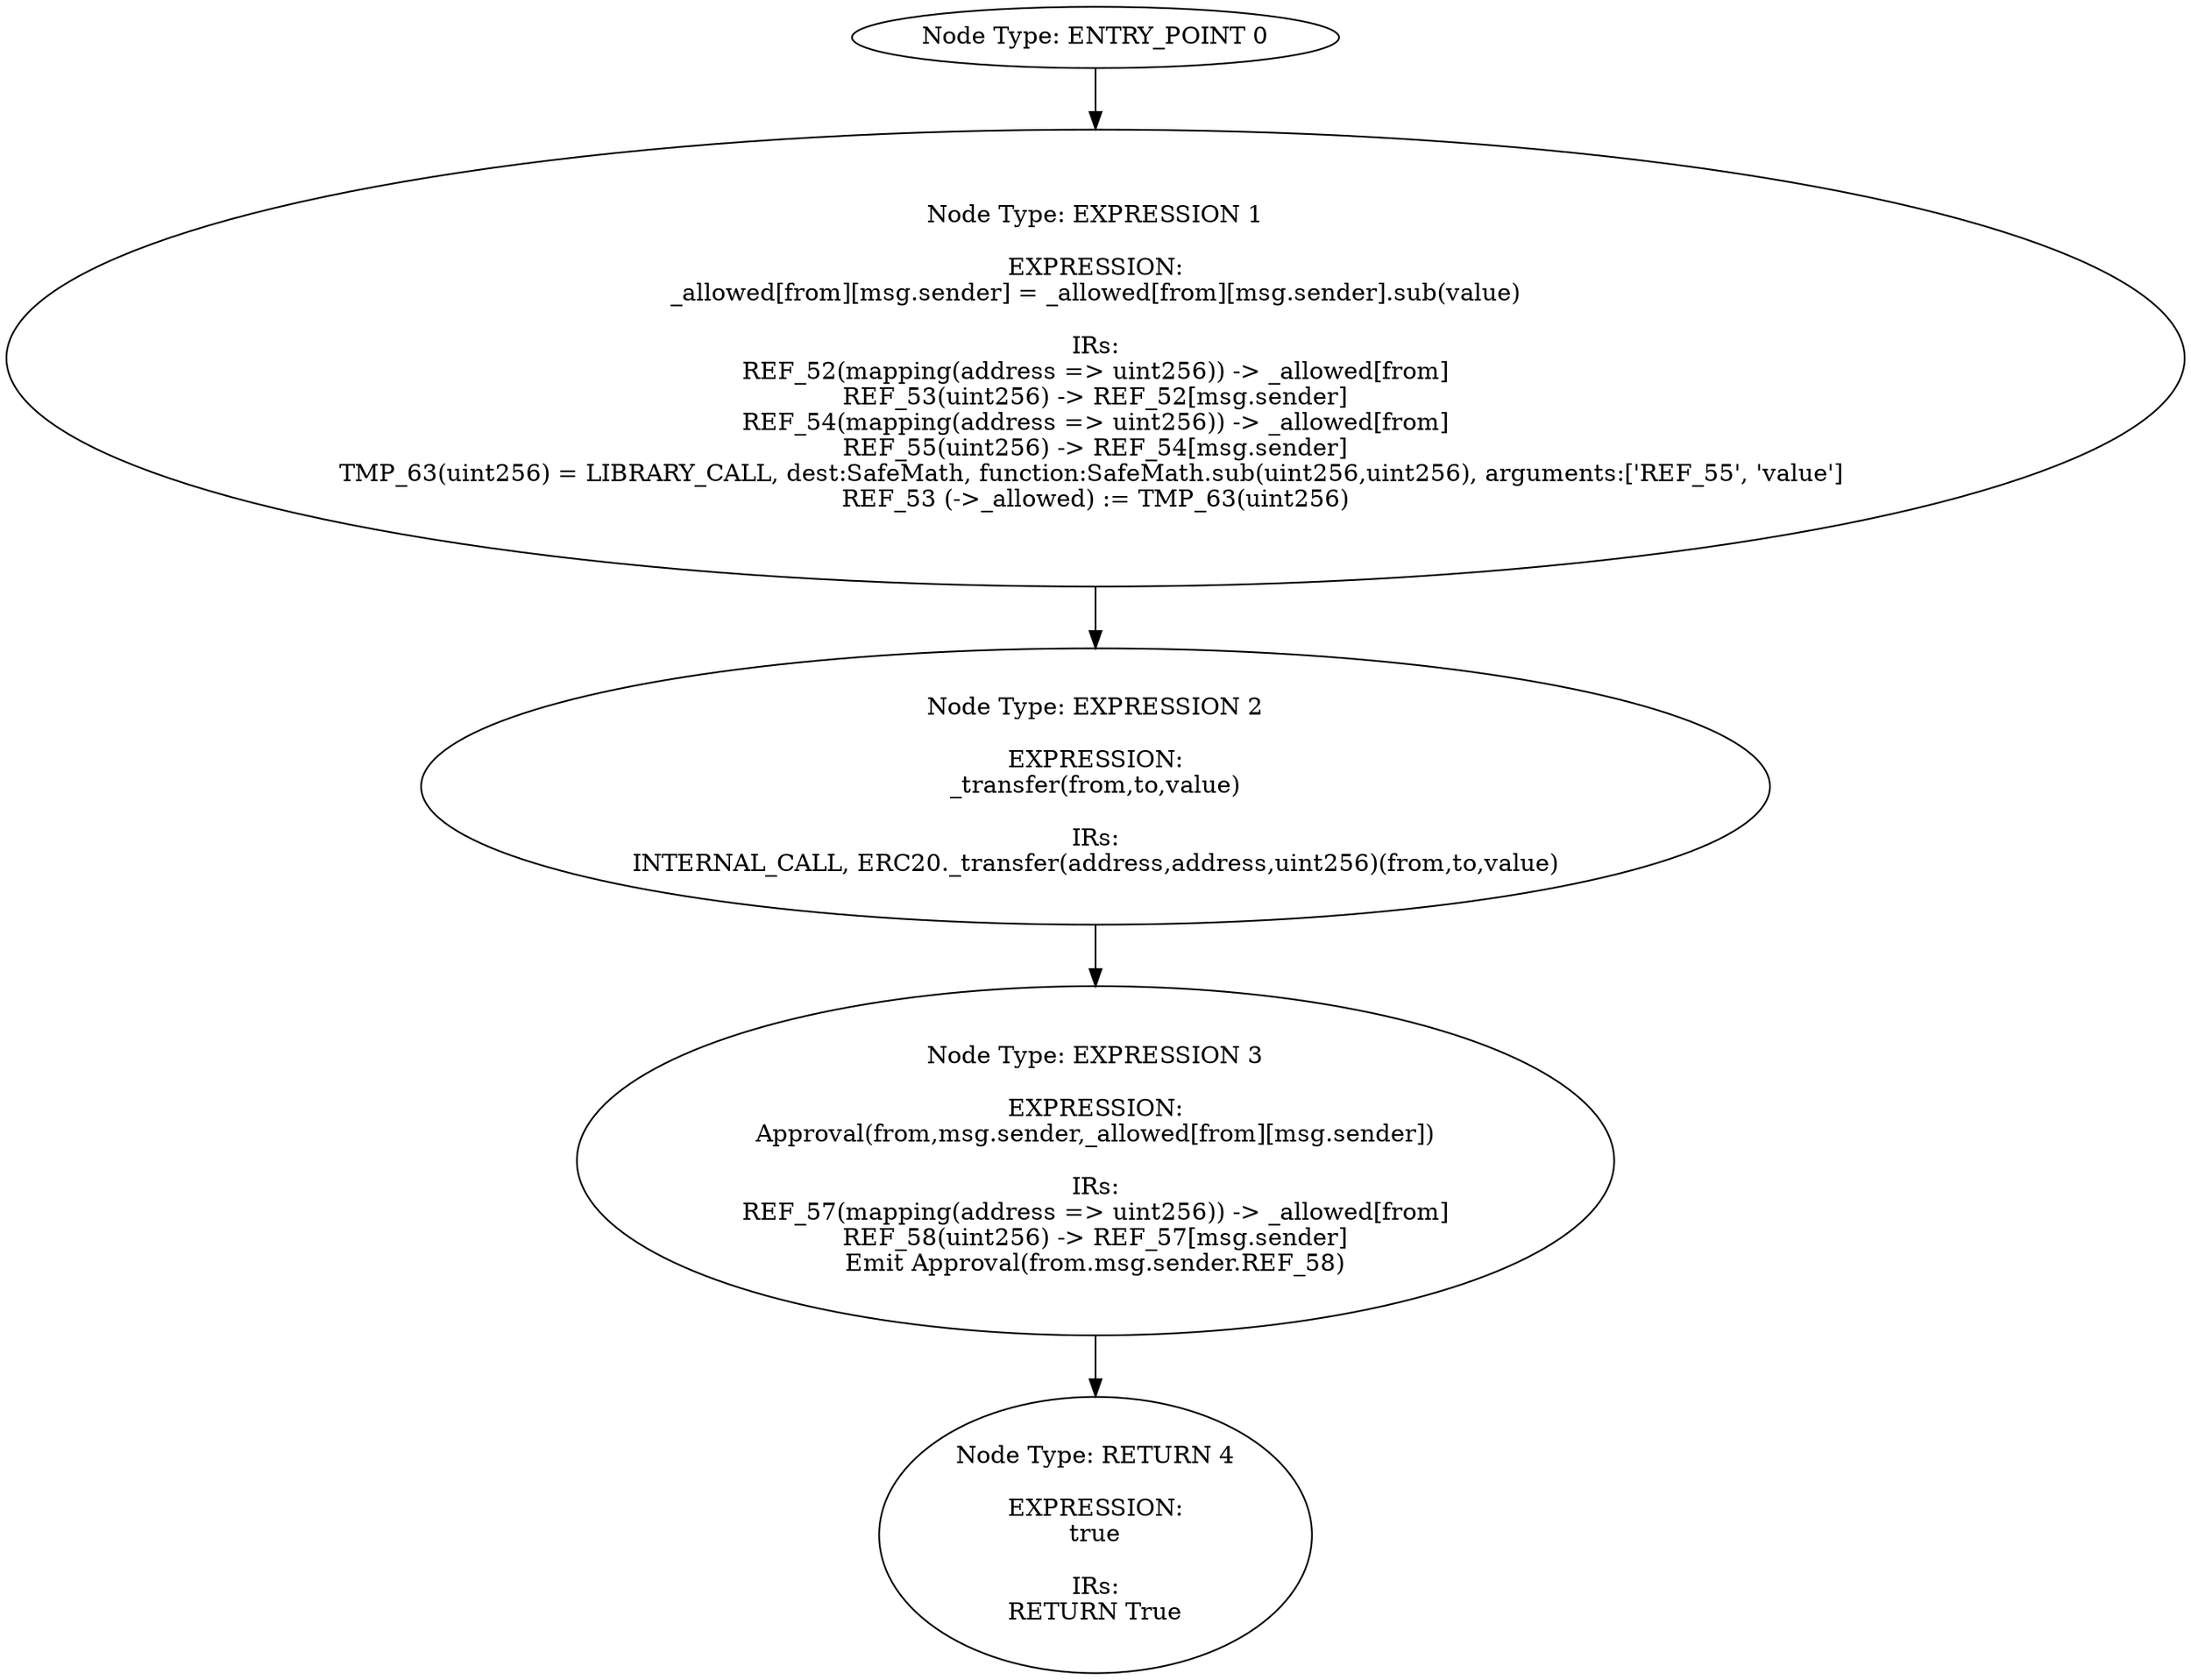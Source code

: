digraph{
0[label="Node Type: ENTRY_POINT 0
"];
0->1;
1[label="Node Type: EXPRESSION 1

EXPRESSION:
_allowed[from][msg.sender] = _allowed[from][msg.sender].sub(value)

IRs:
REF_52(mapping(address => uint256)) -> _allowed[from]
REF_53(uint256) -> REF_52[msg.sender]
REF_54(mapping(address => uint256)) -> _allowed[from]
REF_55(uint256) -> REF_54[msg.sender]
TMP_63(uint256) = LIBRARY_CALL, dest:SafeMath, function:SafeMath.sub(uint256,uint256), arguments:['REF_55', 'value'] 
REF_53 (->_allowed) := TMP_63(uint256)"];
1->2;
2[label="Node Type: EXPRESSION 2

EXPRESSION:
_transfer(from,to,value)

IRs:
INTERNAL_CALL, ERC20._transfer(address,address,uint256)(from,to,value)"];
2->3;
3[label="Node Type: EXPRESSION 3

EXPRESSION:
Approval(from,msg.sender,_allowed[from][msg.sender])

IRs:
REF_57(mapping(address => uint256)) -> _allowed[from]
REF_58(uint256) -> REF_57[msg.sender]
Emit Approval(from.msg.sender.REF_58)"];
3->4;
4[label="Node Type: RETURN 4

EXPRESSION:
true

IRs:
RETURN True"];
}

